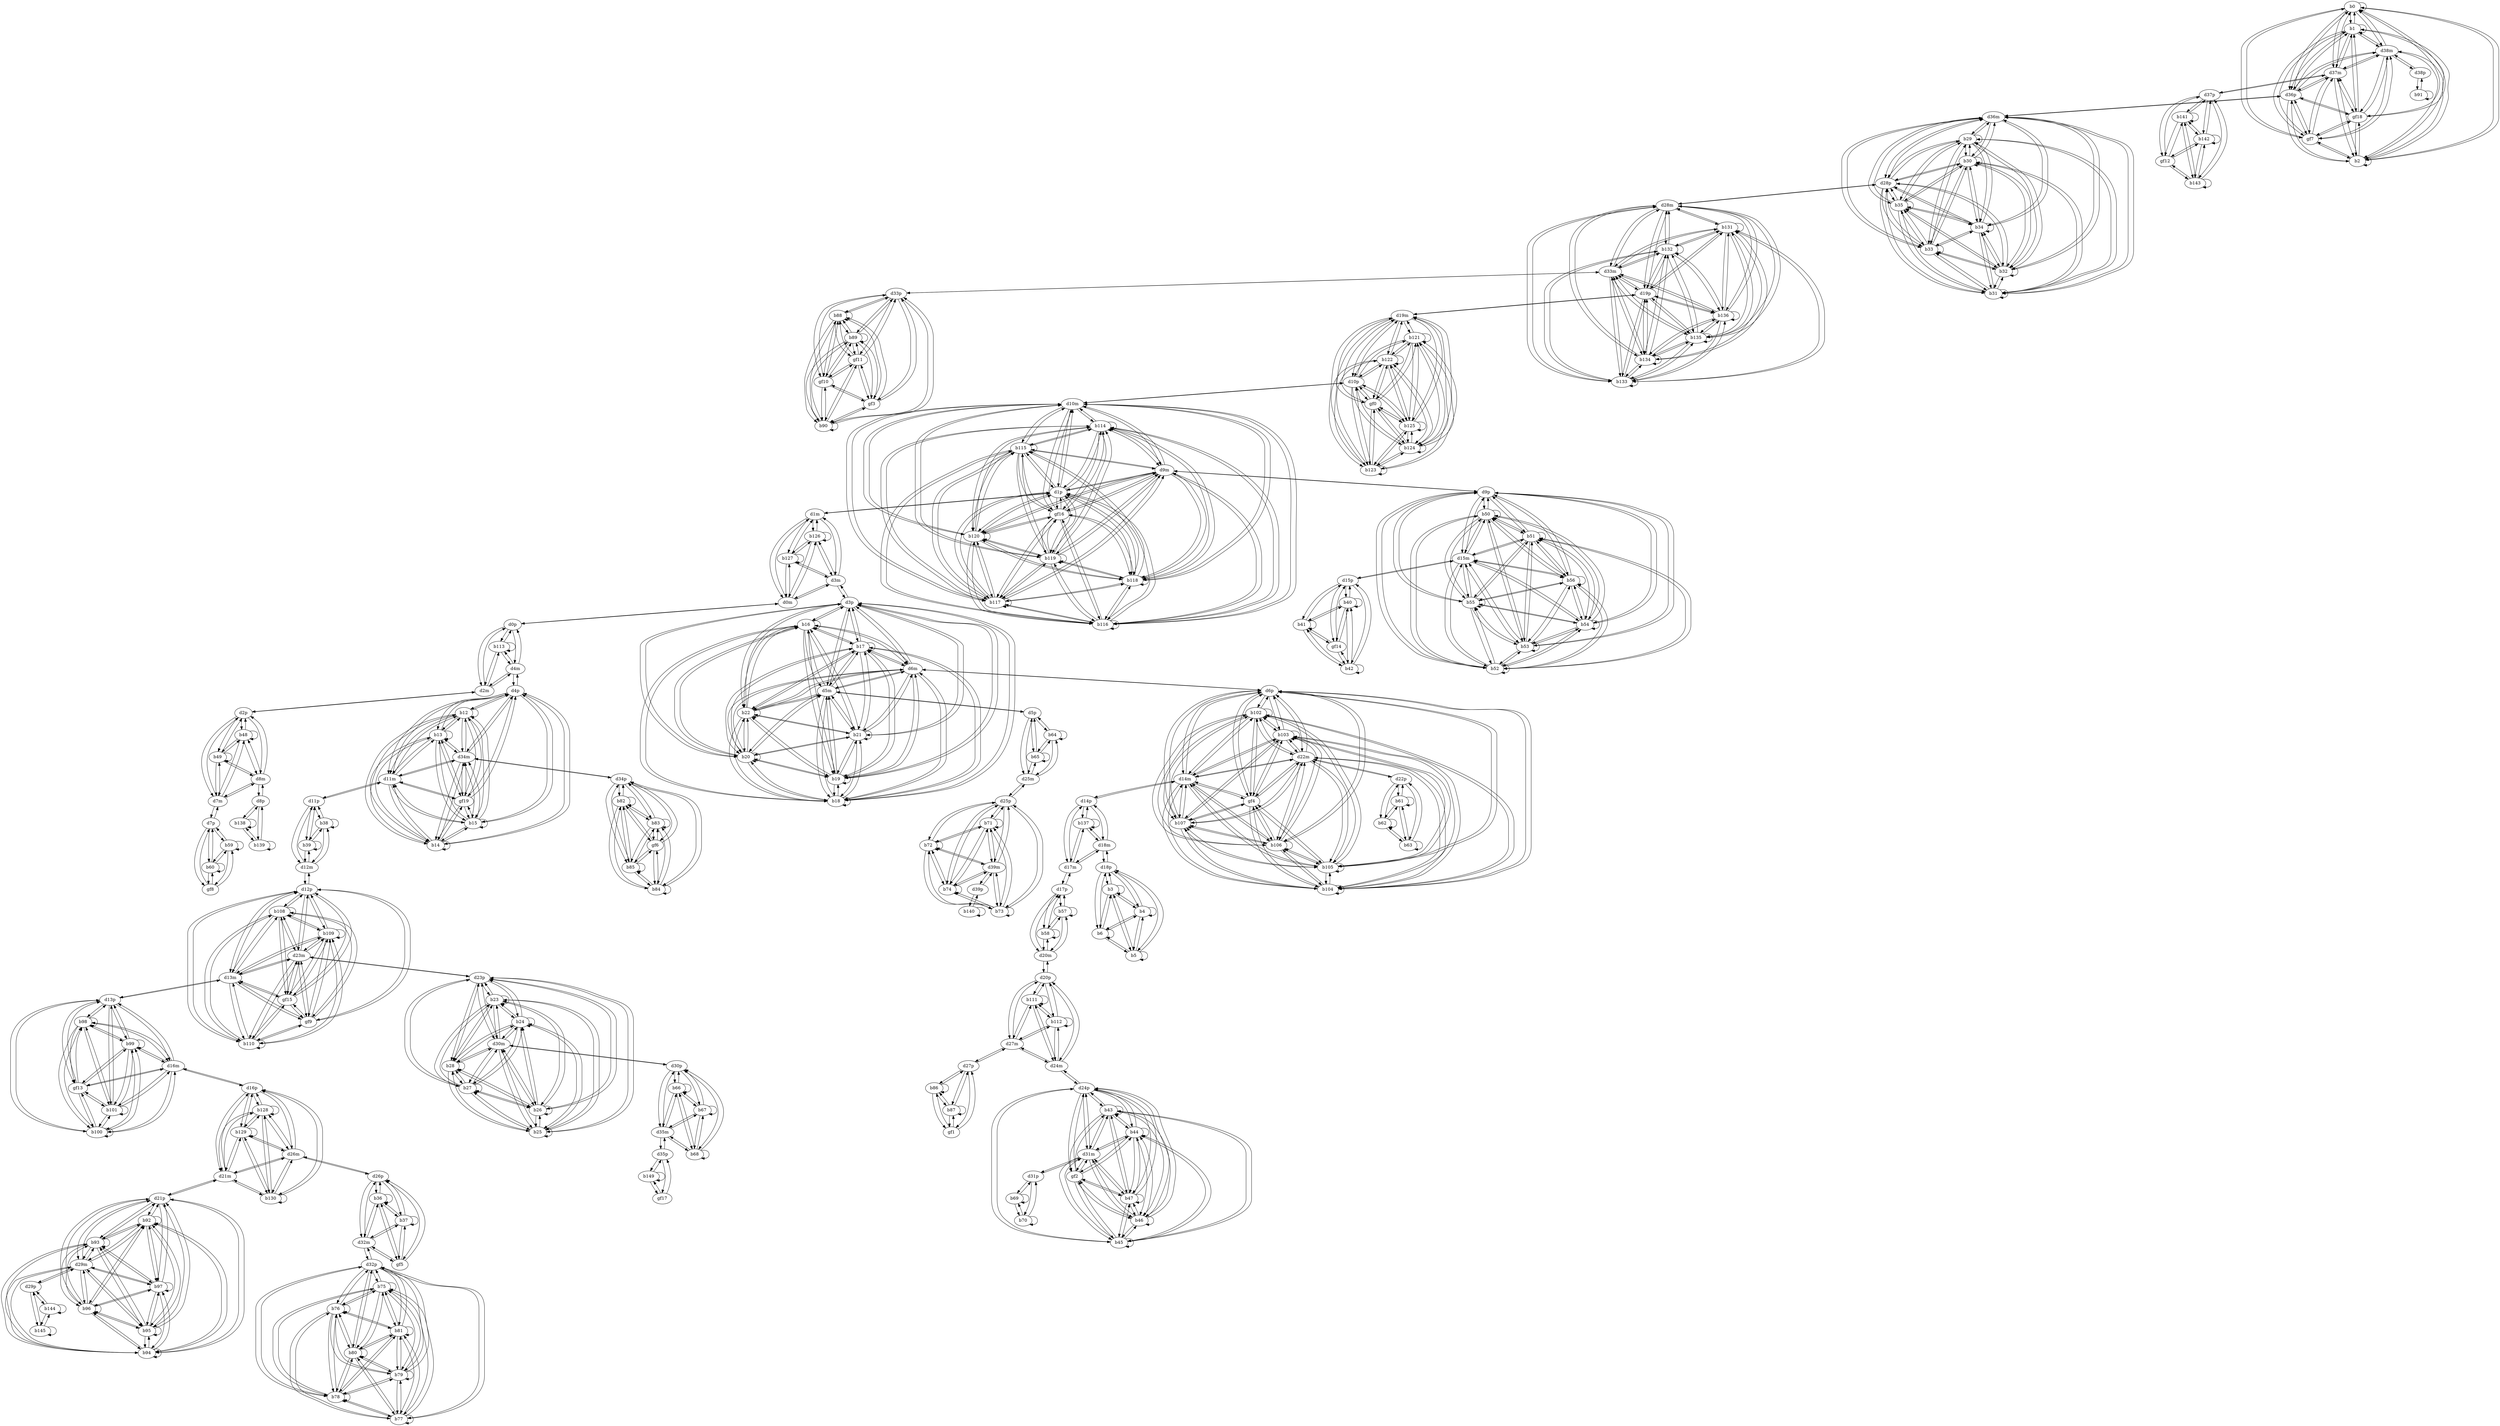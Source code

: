 digraph G {
  b0;
  b1;
  b2;
  gf7;
  gf18;
  b3;
  b4;
  b5;
  b6;
  b12;
  b13;
  b14;
  b15;
  gf19;
  b16;
  b17;
  b18;
  b19;
  b20;
  b21;
  b22;
  b23;
  b24;
  b25;
  b26;
  b27;
  b28;
  b29;
  b30;
  b31;
  b32;
  b33;
  b34;
  b35;
  b36;
  b37;
  gf5;
  b38;
  b39;
  b40;
  b41;
  b42;
  gf14;
  b43;
  b44;
  b45;
  b46;
  b47;
  gf2;
  b48;
  b49;
  b50;
  b51;
  b52;
  b53;
  b54;
  b55;
  b56;
  b57;
  b58;
  b59;
  b60;
  gf8;
  b61;
  b62;
  b63;
  b64;
  b65;
  b66;
  b67;
  b68;
  b69;
  b70;
  b71;
  b72;
  b73;
  b74;
  b75;
  b76;
  b77;
  b78;
  b79;
  b80;
  b81;
  b82;
  b83;
  b84;
  b85;
  gf6;
  b86;
  b87;
  gf1;
  b88;
  b89;
  b90;
  gf3;
  gf10;
  gf11;
  b91;
  b92;
  b93;
  b94;
  b95;
  b96;
  b97;
  b98;
  b99;
  b100;
  b101;
  gf13;
  b102;
  b103;
  b104;
  b105;
  b106;
  b107;
  gf4;
  b108;
  b109;
  b110;
  gf9;
  gf15;
  b111;
  b112;
  b113;
  b114;
  b115;
  b116;
  b117;
  b118;
  b119;
  b120;
  gf16;
  b121;
  b122;
  b123;
  b124;
  b125;
  gf0;
  b126;
  b127;
  b128;
  b129;
  b130;
  b131;
  b132;
  b133;
  b134;
  b135;
  b136;
  b137;
  b138;
  b139;
  b140;
  b141;
  b142;
  b143;
  gf12;
  b144;
  b145;
  b149;
  gf17;
  d0m;
  d0p;
  d1m;
  d1p;
  d2m;
  d2p;
  d3m;
  d3p;
  d4m;
  d4p;
  d5m;
  d5p;
  d6m;
  d6p;
  d7m;
  d7p;
  d8m;
  d8p;
  d9m;
  d9p;
  d10m;
  d10p;
  d11m;
  d11p;
  d12m;
  d12p;
  d13m;
  d13p;
  d14m;
  d14p;
  d15m;
  d15p;
  d16m;
  d16p;
  d17m;
  d17p;
  d18m;
  d18p;
  d19m;
  d19p;
  d20m;
  d20p;
  d21m;
  d21p;
  d22m;
  d22p;
  d23m;
  d23p;
  d24m;
  d24p;
  d25m;
  d25p;
  d26m;
  d26p;
  d27m;
  d27p;
  d28m;
  d28p;
  d29m;
  d29p;
  d30m;
  d30p;
  d31m;
  d31p;
  d32m;
  d32p;
  d33m;
  d33p;
  d34m;
  d34p;
  d35m;
  d35p;
  d36m;
  d36p;
  d37m;
  d37p;
  d38m;
  d38p;
  d39m;
  d39p;
  b0 -> b0;
  b0 -> b1;
  b0 -> b2;
  b0 -> gf7;
  b0 -> gf18;
  b1 -> b0;
  b1 -> b1;
  b1 -> b2;
  b1 -> gf7;
  b1 -> gf18;
  b2 -> b0;
  b2 -> b1;
  b2 -> b2;
  b2 -> gf7;
  b2 -> gf18;
  gf7 -> b0;
  gf7 -> b1;
  gf7 -> b2;
  gf7 -> gf18;
  gf18 -> b0;
  gf18 -> b1;
  gf18 -> b2;
  gf18 -> gf7;
  b3 -> b3;
  b3 -> b4;
  b3 -> b5;
  b3 -> b6;
  b4 -> b3;
  b4 -> b4;
  b4 -> b5;
  b4 -> b6;
  b5 -> b3;
  b5 -> b4;
  b5 -> b5;
  b5 -> b6;
  b6 -> b3;
  b6 -> b4;
  b6 -> b5;
  b6 -> b6;
  b12 -> b12;
  b12 -> b13;
  b12 -> b14;
  b12 -> b15;
  b12 -> gf19;
  b13 -> b12;
  b13 -> b13;
  b13 -> b14;
  b13 -> b15;
  b13 -> gf19;
  b14 -> b12;
  b14 -> b13;
  b14 -> b14;
  b14 -> b15;
  b14 -> gf19;
  b15 -> b12;
  b15 -> b13;
  b15 -> b14;
  b15 -> b15;
  b15 -> gf19;
  gf19 -> b12;
  gf19 -> b13;
  gf19 -> b14;
  gf19 -> b15;
  b16 -> b16;
  b16 -> b17;
  b16 -> b18;
  b16 -> b19;
  b16 -> b20;
  b16 -> b21;
  b16 -> b22;
  b17 -> b16;
  b17 -> b17;
  b17 -> b18;
  b17 -> b19;
  b17 -> b20;
  b17 -> b21;
  b17 -> b22;
  b18 -> b16;
  b18 -> b17;
  b18 -> b18;
  b18 -> b19;
  b18 -> b20;
  b18 -> b21;
  b18 -> b22;
  b19 -> b16;
  b19 -> b17;
  b19 -> b18;
  b19 -> b19;
  b19 -> b20;
  b19 -> b21;
  b19 -> b22;
  b20 -> b16;
  b20 -> b17;
  b20 -> b18;
  b20 -> b19;
  b20 -> b20;
  b20 -> b21;
  b20 -> b22;
  b21 -> b16;
  b21 -> b17;
  b21 -> b18;
  b21 -> b19;
  b21 -> b20;
  b21 -> b21;
  b21 -> b22;
  b22 -> b16;
  b22 -> b17;
  b22 -> b18;
  b22 -> b19;
  b22 -> b20;
  b22 -> b21;
  b22 -> b22;
  b23 -> b23;
  b23 -> b24;
  b23 -> b25;
  b23 -> b26;
  b23 -> b27;
  b23 -> b28;
  b24 -> b23;
  b24 -> b24;
  b24 -> b25;
  b24 -> b26;
  b24 -> b27;
  b24 -> b28;
  b25 -> b23;
  b25 -> b24;
  b25 -> b25;
  b25 -> b26;
  b25 -> b27;
  b25 -> b28;
  b26 -> b23;
  b26 -> b24;
  b26 -> b25;
  b26 -> b26;
  b26 -> b27;
  b26 -> b28;
  b27 -> b23;
  b27 -> b24;
  b27 -> b25;
  b27 -> b26;
  b27 -> b27;
  b27 -> b28;
  b28 -> b23;
  b28 -> b24;
  b28 -> b25;
  b28 -> b26;
  b28 -> b27;
  b28 -> b28;
  b29 -> b29;
  b29 -> b30;
  b29 -> b31;
  b29 -> b32;
  b29 -> b33;
  b29 -> b34;
  b29 -> b35;
  b30 -> b29;
  b30 -> b30;
  b30 -> b31;
  b30 -> b32;
  b30 -> b33;
  b30 -> b34;
  b30 -> b35;
  b31 -> b29;
  b31 -> b30;
  b31 -> b31;
  b31 -> b32;
  b31 -> b33;
  b31 -> b34;
  b31 -> b35;
  b32 -> b29;
  b32 -> b30;
  b32 -> b31;
  b32 -> b32;
  b32 -> b33;
  b32 -> b34;
  b32 -> b35;
  b33 -> b29;
  b33 -> b30;
  b33 -> b31;
  b33 -> b32;
  b33 -> b33;
  b33 -> b34;
  b33 -> b35;
  b34 -> b29;
  b34 -> b30;
  b34 -> b31;
  b34 -> b32;
  b34 -> b33;
  b34 -> b34;
  b34 -> b35;
  b35 -> b29;
  b35 -> b30;
  b35 -> b31;
  b35 -> b32;
  b35 -> b33;
  b35 -> b34;
  b35 -> b35;
  b36 -> b36;
  b36 -> b37;
  b36 -> gf5;
  b37 -> b36;
  b37 -> b37;
  b37 -> gf5;
  gf5 -> b36;
  gf5 -> b37;
  b38 -> b38;
  b38 -> b39;
  b39 -> b38;
  b39 -> b39;
  b40 -> b40;
  b40 -> b41;
  b40 -> b42;
  b40 -> gf14;
  b41 -> b40;
  b41 -> b41;
  b41 -> b42;
  b41 -> gf14;
  b42 -> b40;
  b42 -> b41;
  b42 -> b42;
  b42 -> gf14;
  gf14 -> b40;
  gf14 -> b41;
  gf14 -> b42;
  b43 -> b43;
  b43 -> b44;
  b43 -> b45;
  b43 -> b46;
  b43 -> b47;
  b43 -> gf2;
  b44 -> b43;
  b44 -> b44;
  b44 -> b45;
  b44 -> b46;
  b44 -> b47;
  b44 -> gf2;
  b45 -> b43;
  b45 -> b44;
  b45 -> b45;
  b45 -> b46;
  b45 -> b47;
  b45 -> gf2;
  b46 -> b43;
  b46 -> b44;
  b46 -> b45;
  b46 -> b46;
  b46 -> b47;
  b46 -> gf2;
  b47 -> b43;
  b47 -> b44;
  b47 -> b45;
  b47 -> b46;
  b47 -> b47;
  b47 -> gf2;
  gf2 -> b43;
  gf2 -> b44;
  gf2 -> b45;
  gf2 -> b46;
  gf2 -> b47;
  b48 -> b48;
  b48 -> b49;
  b49 -> b48;
  b49 -> b49;
  b50 -> b50;
  b50 -> b51;
  b50 -> b52;
  b50 -> b53;
  b50 -> b54;
  b50 -> b55;
  b50 -> b56;
  b51 -> b50;
  b51 -> b51;
  b51 -> b52;
  b51 -> b53;
  b51 -> b54;
  b51 -> b55;
  b51 -> b56;
  b52 -> b50;
  b52 -> b51;
  b52 -> b52;
  b52 -> b53;
  b52 -> b54;
  b52 -> b55;
  b52 -> b56;
  b53 -> b50;
  b53 -> b51;
  b53 -> b52;
  b53 -> b53;
  b53 -> b54;
  b53 -> b55;
  b53 -> b56;
  b54 -> b50;
  b54 -> b51;
  b54 -> b52;
  b54 -> b53;
  b54 -> b54;
  b54 -> b55;
  b54 -> b56;
  b55 -> b50;
  b55 -> b51;
  b55 -> b52;
  b55 -> b53;
  b55 -> b54;
  b55 -> b55;
  b55 -> b56;
  b56 -> b50;
  b56 -> b51;
  b56 -> b52;
  b56 -> b53;
  b56 -> b54;
  b56 -> b55;
  b56 -> b56;
  b57 -> b57;
  b57 -> b58;
  b58 -> b57;
  b58 -> b58;
  b59 -> b59;
  b59 -> b60;
  b59 -> gf8;
  b60 -> b59;
  b60 -> b60;
  b60 -> gf8;
  gf8 -> b59;
  gf8 -> b60;
  b61 -> b61;
  b61 -> b62;
  b61 -> b63;
  b62 -> b61;
  b62 -> b62;
  b62 -> b63;
  b63 -> b61;
  b63 -> b62;
  b63 -> b63;
  b64 -> b64;
  b64 -> b65;
  b65 -> b64;
  b65 -> b65;
  b66 -> b66;
  b66 -> b67;
  b66 -> b68;
  b67 -> b66;
  b67 -> b67;
  b67 -> b68;
  b68 -> b66;
  b68 -> b67;
  b68 -> b68;
  b69 -> b69;
  b69 -> b70;
  b70 -> b69;
  b70 -> b70;
  b71 -> b71;
  b71 -> b72;
  b71 -> b73;
  b71 -> b74;
  b72 -> b71;
  b72 -> b72;
  b72 -> b73;
  b72 -> b74;
  b73 -> b71;
  b73 -> b72;
  b73 -> b73;
  b73 -> b74;
  b74 -> b71;
  b74 -> b72;
  b74 -> b73;
  b74 -> b74;
  b75 -> b75;
  b75 -> b76;
  b75 -> b77;
  b75 -> b78;
  b75 -> b79;
  b75 -> b80;
  b75 -> b81;
  b76 -> b75;
  b76 -> b76;
  b76 -> b77;
  b76 -> b78;
  b76 -> b79;
  b76 -> b80;
  b76 -> b81;
  b77 -> b75;
  b77 -> b76;
  b77 -> b77;
  b77 -> b78;
  b77 -> b79;
  b77 -> b80;
  b77 -> b81;
  b78 -> b75;
  b78 -> b76;
  b78 -> b77;
  b78 -> b78;
  b78 -> b79;
  b78 -> b80;
  b78 -> b81;
  b79 -> b75;
  b79 -> b76;
  b79 -> b77;
  b79 -> b78;
  b79 -> b79;
  b79 -> b80;
  b79 -> b81;
  b80 -> b75;
  b80 -> b76;
  b80 -> b77;
  b80 -> b78;
  b80 -> b79;
  b80 -> b80;
  b80 -> b81;
  b81 -> b75;
  b81 -> b76;
  b81 -> b77;
  b81 -> b78;
  b81 -> b79;
  b81 -> b80;
  b81 -> b81;
  b82 -> b82;
  b82 -> b83;
  b82 -> b84;
  b82 -> b85;
  b82 -> gf6;
  b83 -> b82;
  b83 -> b83;
  b83 -> b84;
  b83 -> b85;
  b83 -> gf6;
  b84 -> b82;
  b84 -> b83;
  b84 -> b84;
  b84 -> b85;
  b84 -> gf6;
  b85 -> b82;
  b85 -> b83;
  b85 -> b84;
  b85 -> b85;
  b85 -> gf6;
  gf6 -> b82;
  gf6 -> b83;
  gf6 -> b84;
  gf6 -> b85;
  b86 -> b86;
  b86 -> b87;
  b86 -> gf1;
  b87 -> b86;
  b87 -> b87;
  b87 -> gf1;
  gf1 -> b86;
  gf1 -> b87;
  b88 -> b88;
  b88 -> b89;
  b88 -> b90;
  b88 -> gf3;
  b88 -> gf10;
  b88 -> gf11;
  b89 -> b88;
  b89 -> b89;
  b89 -> b90;
  b89 -> gf3;
  b89 -> gf10;
  b89 -> gf11;
  b90 -> b88;
  b90 -> b89;
  b90 -> b90;
  b90 -> gf3;
  b90 -> gf10;
  b90 -> gf11;
  gf3 -> b88;
  gf3 -> b89;
  gf3 -> b90;
  gf3 -> gf10;
  gf3 -> gf11;
  gf10 -> b88;
  gf10 -> b89;
  gf10 -> b90;
  gf10 -> gf3;
  gf10 -> gf11;
  gf11 -> b88;
  gf11 -> b89;
  gf11 -> b90;
  gf11 -> gf3;
  gf11 -> gf10;
  b91 -> b91;
  b92 -> b92;
  b92 -> b93;
  b92 -> b94;
  b92 -> b95;
  b92 -> b96;
  b92 -> b97;
  b93 -> b92;
  b93 -> b93;
  b93 -> b94;
  b93 -> b95;
  b93 -> b96;
  b93 -> b97;
  b94 -> b92;
  b94 -> b93;
  b94 -> b94;
  b94 -> b95;
  b94 -> b96;
  b94 -> b97;
  b95 -> b92;
  b95 -> b93;
  b95 -> b94;
  b95 -> b95;
  b95 -> b96;
  b95 -> b97;
  b96 -> b92;
  b96 -> b93;
  b96 -> b94;
  b96 -> b95;
  b96 -> b96;
  b96 -> b97;
  b97 -> b92;
  b97 -> b93;
  b97 -> b94;
  b97 -> b95;
  b97 -> b96;
  b97 -> b97;
  b98 -> b98;
  b98 -> b99;
  b98 -> b100;
  b98 -> b101;
  b98 -> gf13;
  b99 -> b98;
  b99 -> b99;
  b99 -> b100;
  b99 -> b101;
  b99 -> gf13;
  b100 -> b98;
  b100 -> b99;
  b100 -> b100;
  b100 -> b101;
  b100 -> gf13;
  b101 -> b98;
  b101 -> b99;
  b101 -> b100;
  b101 -> b101;
  b101 -> gf13;
  gf13 -> b98;
  gf13 -> b99;
  gf13 -> b100;
  gf13 -> b101;
  b102 -> b102;
  b102 -> b103;
  b102 -> b104;
  b102 -> b105;
  b102 -> b106;
  b102 -> b107;
  b102 -> gf4;
  b103 -> b102;
  b103 -> b103;
  b103 -> b104;
  b103 -> b105;
  b103 -> b106;
  b103 -> b107;
  b103 -> gf4;
  b104 -> b102;
  b104 -> b103;
  b104 -> b104;
  b104 -> b105;
  b104 -> b106;
  b104 -> b107;
  b104 -> gf4;
  b105 -> b102;
  b105 -> b103;
  b105 -> b104;
  b105 -> b105;
  b105 -> b106;
  b105 -> b107;
  b105 -> gf4;
  b106 -> b102;
  b106 -> b103;
  b106 -> b104;
  b106 -> b105;
  b106 -> b106;
  b106 -> b107;
  b106 -> gf4;
  b107 -> b102;
  b107 -> b103;
  b107 -> b104;
  b107 -> b105;
  b107 -> b106;
  b107 -> b107;
  b107 -> gf4;
  gf4 -> b102;
  gf4 -> b103;
  gf4 -> b104;
  gf4 -> b105;
  gf4 -> b106;
  gf4 -> b107;
  b108 -> b108;
  b108 -> b109;
  b108 -> b110;
  b108 -> gf9;
  b108 -> gf15;
  b109 -> b108;
  b109 -> b109;
  b109 -> b110;
  b109 -> gf9;
  b109 -> gf15;
  b110 -> b108;
  b110 -> b109;
  b110 -> b110;
  b110 -> gf9;
  b110 -> gf15;
  gf9 -> b108;
  gf9 -> b109;
  gf9 -> b110;
  gf9 -> gf15;
  gf15 -> b108;
  gf15 -> b109;
  gf15 -> b110;
  gf15 -> gf9;
  b111 -> b111;
  b111 -> b112;
  b112 -> b111;
  b112 -> b112;
  b113 -> b113;
  b114 -> b114;
  b114 -> b115;
  b114 -> b116;
  b114 -> b117;
  b114 -> b118;
  b114 -> b119;
  b114 -> b120;
  b114 -> gf16;
  b115 -> b114;
  b115 -> b115;
  b115 -> b116;
  b115 -> b117;
  b115 -> b118;
  b115 -> b119;
  b115 -> b120;
  b115 -> gf16;
  b116 -> b114;
  b116 -> b115;
  b116 -> b116;
  b116 -> b117;
  b116 -> b118;
  b116 -> b119;
  b116 -> b120;
  b116 -> gf16;
  b117 -> b114;
  b117 -> b115;
  b117 -> b116;
  b117 -> b117;
  b117 -> b118;
  b117 -> b119;
  b117 -> b120;
  b117 -> gf16;
  b118 -> b114;
  b118 -> b115;
  b118 -> b116;
  b118 -> b117;
  b118 -> b118;
  b118 -> b119;
  b118 -> b120;
  b118 -> gf16;
  b119 -> b114;
  b119 -> b115;
  b119 -> b116;
  b119 -> b117;
  b119 -> b118;
  b119 -> b119;
  b119 -> b120;
  b119 -> gf16;
  b120 -> b114;
  b120 -> b115;
  b120 -> b116;
  b120 -> b117;
  b120 -> b118;
  b120 -> b119;
  b120 -> b120;
  b120 -> gf16;
  gf16 -> b114;
  gf16 -> b115;
  gf16 -> b116;
  gf16 -> b117;
  gf16 -> b118;
  gf16 -> b119;
  gf16 -> b120;
  b121 -> b121;
  b121 -> b122;
  b121 -> b123;
  b121 -> b124;
  b121 -> b125;
  b121 -> gf0;
  b122 -> b121;
  b122 -> b122;
  b122 -> b123;
  b122 -> b124;
  b122 -> b125;
  b122 -> gf0;
  b123 -> b121;
  b123 -> b122;
  b123 -> b123;
  b123 -> b124;
  b123 -> b125;
  b123 -> gf0;
  b124 -> b121;
  b124 -> b122;
  b124 -> b123;
  b124 -> b124;
  b124 -> b125;
  b124 -> gf0;
  b125 -> b121;
  b125 -> b122;
  b125 -> b123;
  b125 -> b124;
  b125 -> b125;
  b125 -> gf0;
  gf0 -> b121;
  gf0 -> b122;
  gf0 -> b123;
  gf0 -> b124;
  gf0 -> b125;
  b126 -> b126;
  b126 -> b127;
  b127 -> b126;
  b127 -> b127;
  b128 -> b128;
  b128 -> b129;
  b128 -> b130;
  b129 -> b128;
  b129 -> b129;
  b129 -> b130;
  b130 -> b128;
  b130 -> b129;
  b130 -> b130;
  b131 -> b131;
  b131 -> b132;
  b131 -> b133;
  b131 -> b134;
  b131 -> b135;
  b131 -> b136;
  b132 -> b131;
  b132 -> b132;
  b132 -> b133;
  b132 -> b134;
  b132 -> b135;
  b132 -> b136;
  b133 -> b131;
  b133 -> b132;
  b133 -> b133;
  b133 -> b134;
  b133 -> b135;
  b133 -> b136;
  b134 -> b131;
  b134 -> b132;
  b134 -> b133;
  b134 -> b134;
  b134 -> b135;
  b134 -> b136;
  b135 -> b131;
  b135 -> b132;
  b135 -> b133;
  b135 -> b134;
  b135 -> b135;
  b135 -> b136;
  b136 -> b131;
  b136 -> b132;
  b136 -> b133;
  b136 -> b134;
  b136 -> b135;
  b136 -> b136;
  b137 -> b137;
  b138 -> b138;
  b138 -> b139;
  b139 -> b138;
  b139 -> b139;
  b140 -> b140;
  b141 -> b141;
  b141 -> b142;
  b141 -> b143;
  b141 -> gf12;
  b142 -> b141;
  b142 -> b142;
  b142 -> b143;
  b142 -> gf12;
  b143 -> b141;
  b143 -> b142;
  b143 -> b143;
  b143 -> gf12;
  gf12 -> b141;
  gf12 -> b142;
  gf12 -> b143;
  b144 -> b144;
  b144 -> b145;
  b145 -> b144;
  b145 -> b145;
  b149 -> b149;
  b149 -> gf17;
  gf17 -> b149;
  d0m -> d0p;
  d0p -> d0m;
  b126 -> d0m;
  d0m -> b126;
  b127 -> d0m;
  d0m -> b127;
  b113 -> d0p;
  d0p -> b113;
  d1m -> d1p;
  d1p -> d1m;
  b126 -> d1m;
  d1m -> b126;
  b127 -> d1m;
  d1m -> b127;
  b114 -> d1p;
  d1p -> b114;
  b115 -> d1p;
  d1p -> b115;
  b116 -> d1p;
  d1p -> b116;
  b117 -> d1p;
  d1p -> b117;
  b118 -> d1p;
  d1p -> b118;
  b119 -> d1p;
  d1p -> b119;
  b120 -> d1p;
  d1p -> b120;
  gf16 -> d1p;
  d1p -> gf16;
  d2m -> d2p;
  d2p -> d2m;
  b113 -> d2m;
  d2m -> b113;
  b48 -> d2p;
  d2p -> b48;
  b49 -> d2p;
  d2p -> b49;
  d3m -> d3p;
  d3p -> d3m;
  b126 -> d3m;
  d3m -> b126;
  b127 -> d3m;
  d3m -> b127;
  b16 -> d3p;
  d3p -> b16;
  b17 -> d3p;
  d3p -> b17;
  b18 -> d3p;
  d3p -> b18;
  b19 -> d3p;
  d3p -> b19;
  b20 -> d3p;
  d3p -> b20;
  b21 -> d3p;
  d3p -> b21;
  b22 -> d3p;
  d3p -> b22;
  d4m -> d4p;
  d4p -> d4m;
  b113 -> d4m;
  d4m -> b113;
  b12 -> d4p;
  d4p -> b12;
  b13 -> d4p;
  d4p -> b13;
  b14 -> d4p;
  d4p -> b14;
  b15 -> d4p;
  d4p -> b15;
  gf19 -> d4p;
  d4p -> gf19;
  d5m -> d5p;
  d5p -> d5m;
  b16 -> d5m;
  d5m -> b16;
  b17 -> d5m;
  d5m -> b17;
  b18 -> d5m;
  d5m -> b18;
  b19 -> d5m;
  d5m -> b19;
  b20 -> d5m;
  d5m -> b20;
  b21 -> d5m;
  d5m -> b21;
  b22 -> d5m;
  d5m -> b22;
  b64 -> d5p;
  d5p -> b64;
  b65 -> d5p;
  d5p -> b65;
  d6m -> d6p;
  d6p -> d6m;
  b16 -> d6m;
  d6m -> b16;
  b17 -> d6m;
  d6m -> b17;
  b18 -> d6m;
  d6m -> b18;
  b19 -> d6m;
  d6m -> b19;
  b20 -> d6m;
  d6m -> b20;
  b21 -> d6m;
  d6m -> b21;
  b22 -> d6m;
  d6m -> b22;
  b102 -> d6p;
  d6p -> b102;
  b103 -> d6p;
  d6p -> b103;
  b104 -> d6p;
  d6p -> b104;
  b105 -> d6p;
  d6p -> b105;
  b106 -> d6p;
  d6p -> b106;
  b107 -> d6p;
  d6p -> b107;
  gf4 -> d6p;
  d6p -> gf4;
  d7m -> d7p;
  d7p -> d7m;
  b48 -> d7m;
  d7m -> b48;
  b49 -> d7m;
  d7m -> b49;
  b59 -> d7p;
  d7p -> b59;
  b60 -> d7p;
  d7p -> b60;
  gf8 -> d7p;
  d7p -> gf8;
  d8m -> d8p;
  d8p -> d8m;
  b48 -> d8m;
  d8m -> b48;
  b49 -> d8m;
  d8m -> b49;
  b138 -> d8p;
  d8p -> b138;
  b139 -> d8p;
  d8p -> b139;
  d9m -> d9p;
  d9p -> d9m;
  b114 -> d9m;
  d9m -> b114;
  b115 -> d9m;
  d9m -> b115;
  b116 -> d9m;
  d9m -> b116;
  b117 -> d9m;
  d9m -> b117;
  b118 -> d9m;
  d9m -> b118;
  b119 -> d9m;
  d9m -> b119;
  b120 -> d9m;
  d9m -> b120;
  gf16 -> d9m;
  d9m -> gf16;
  b50 -> d9p;
  d9p -> b50;
  b51 -> d9p;
  d9p -> b51;
  b52 -> d9p;
  d9p -> b52;
  b53 -> d9p;
  d9p -> b53;
  b54 -> d9p;
  d9p -> b54;
  b55 -> d9p;
  d9p -> b55;
  b56 -> d9p;
  d9p -> b56;
  d10m -> d10p;
  d10p -> d10m;
  b114 -> d10m;
  d10m -> b114;
  b115 -> d10m;
  d10m -> b115;
  b116 -> d10m;
  d10m -> b116;
  b117 -> d10m;
  d10m -> b117;
  b118 -> d10m;
  d10m -> b118;
  b119 -> d10m;
  d10m -> b119;
  b120 -> d10m;
  d10m -> b120;
  gf16 -> d10m;
  d10m -> gf16;
  b121 -> d10p;
  d10p -> b121;
  b122 -> d10p;
  d10p -> b122;
  b123 -> d10p;
  d10p -> b123;
  b124 -> d10p;
  d10p -> b124;
  b125 -> d10p;
  d10p -> b125;
  gf0 -> d10p;
  d10p -> gf0;
  d11m -> d11p;
  d11p -> d11m;
  b12 -> d11m;
  d11m -> b12;
  b13 -> d11m;
  d11m -> b13;
  b14 -> d11m;
  d11m -> b14;
  b15 -> d11m;
  d11m -> b15;
  gf19 -> d11m;
  d11m -> gf19;
  b38 -> d11p;
  d11p -> b38;
  b39 -> d11p;
  d11p -> b39;
  d12m -> d12p;
  d12p -> d12m;
  b38 -> d12m;
  d12m -> b38;
  b39 -> d12m;
  d12m -> b39;
  b108 -> d12p;
  d12p -> b108;
  b109 -> d12p;
  d12p -> b109;
  b110 -> d12p;
  d12p -> b110;
  gf9 -> d12p;
  d12p -> gf9;
  gf15 -> d12p;
  d12p -> gf15;
  d13m -> d13p;
  d13p -> d13m;
  b108 -> d13m;
  d13m -> b108;
  b109 -> d13m;
  d13m -> b109;
  b110 -> d13m;
  d13m -> b110;
  gf9 -> d13m;
  d13m -> gf9;
  gf15 -> d13m;
  d13m -> gf15;
  b98 -> d13p;
  d13p -> b98;
  b99 -> d13p;
  d13p -> b99;
  b100 -> d13p;
  d13p -> b100;
  b101 -> d13p;
  d13p -> b101;
  gf13 -> d13p;
  d13p -> gf13;
  d14m -> d14p;
  d14p -> d14m;
  b102 -> d14m;
  d14m -> b102;
  b103 -> d14m;
  d14m -> b103;
  b104 -> d14m;
  d14m -> b104;
  b105 -> d14m;
  d14m -> b105;
  b106 -> d14m;
  d14m -> b106;
  b107 -> d14m;
  d14m -> b107;
  gf4 -> d14m;
  d14m -> gf4;
  b137 -> d14p;
  d14p -> b137;
  d15m -> d15p;
  d15p -> d15m;
  b50 -> d15m;
  d15m -> b50;
  b51 -> d15m;
  d15m -> b51;
  b52 -> d15m;
  d15m -> b52;
  b53 -> d15m;
  d15m -> b53;
  b54 -> d15m;
  d15m -> b54;
  b55 -> d15m;
  d15m -> b55;
  b56 -> d15m;
  d15m -> b56;
  b40 -> d15p;
  d15p -> b40;
  b41 -> d15p;
  d15p -> b41;
  b42 -> d15p;
  d15p -> b42;
  gf14 -> d15p;
  d15p -> gf14;
  d16m -> d16p;
  d16p -> d16m;
  b98 -> d16m;
  d16m -> b98;
  b99 -> d16m;
  d16m -> b99;
  b100 -> d16m;
  d16m -> b100;
  b101 -> d16m;
  d16m -> b101;
  gf13 -> d16m;
  d16m -> gf13;
  b128 -> d16p;
  d16p -> b128;
  b129 -> d16p;
  d16p -> b129;
  b130 -> d16p;
  d16p -> b130;
  d17m -> d17p;
  d17p -> d17m;
  b137 -> d17m;
  d17m -> b137;
  b57 -> d17p;
  d17p -> b57;
  b58 -> d17p;
  d17p -> b58;
  d18m -> d18p;
  d18p -> d18m;
  b137 -> d18m;
  d18m -> b137;
  b3 -> d18p;
  d18p -> b3;
  b4 -> d18p;
  d18p -> b4;
  b5 -> d18p;
  d18p -> b5;
  b6 -> d18p;
  d18p -> b6;
  d19m -> d19p;
  d19p -> d19m;
  b121 -> d19m;
  d19m -> b121;
  b122 -> d19m;
  d19m -> b122;
  b123 -> d19m;
  d19m -> b123;
  b124 -> d19m;
  d19m -> b124;
  b125 -> d19m;
  d19m -> b125;
  gf0 -> d19m;
  d19m -> gf0;
  b131 -> d19p;
  d19p -> b131;
  b132 -> d19p;
  d19p -> b132;
  b133 -> d19p;
  d19p -> b133;
  b134 -> d19p;
  d19p -> b134;
  b135 -> d19p;
  d19p -> b135;
  b136 -> d19p;
  d19p -> b136;
  d20m -> d20p;
  d20p -> d20m;
  b57 -> d20m;
  d20m -> b57;
  b58 -> d20m;
  d20m -> b58;
  b111 -> d20p;
  d20p -> b111;
  b112 -> d20p;
  d20p -> b112;
  d21m -> d21p;
  d21p -> d21m;
  b128 -> d21m;
  d21m -> b128;
  b129 -> d21m;
  d21m -> b129;
  b130 -> d21m;
  d21m -> b130;
  b92 -> d21p;
  d21p -> b92;
  b93 -> d21p;
  d21p -> b93;
  b94 -> d21p;
  d21p -> b94;
  b95 -> d21p;
  d21p -> b95;
  b96 -> d21p;
  d21p -> b96;
  b97 -> d21p;
  d21p -> b97;
  d22m -> d22p;
  d22p -> d22m;
  b102 -> d22m;
  d22m -> b102;
  b103 -> d22m;
  d22m -> b103;
  b104 -> d22m;
  d22m -> b104;
  b105 -> d22m;
  d22m -> b105;
  b106 -> d22m;
  d22m -> b106;
  b107 -> d22m;
  d22m -> b107;
  gf4 -> d22m;
  d22m -> gf4;
  b61 -> d22p;
  d22p -> b61;
  b62 -> d22p;
  d22p -> b62;
  b63 -> d22p;
  d22p -> b63;
  d23m -> d23p;
  d23p -> d23m;
  b108 -> d23m;
  d23m -> b108;
  b109 -> d23m;
  d23m -> b109;
  b110 -> d23m;
  d23m -> b110;
  gf9 -> d23m;
  d23m -> gf9;
  gf15 -> d23m;
  d23m -> gf15;
  b23 -> d23p;
  d23p -> b23;
  b24 -> d23p;
  d23p -> b24;
  b25 -> d23p;
  d23p -> b25;
  b26 -> d23p;
  d23p -> b26;
  b27 -> d23p;
  d23p -> b27;
  b28 -> d23p;
  d23p -> b28;
  d24m -> d24p;
  d24p -> d24m;
  b111 -> d24m;
  d24m -> b111;
  b112 -> d24m;
  d24m -> b112;
  b43 -> d24p;
  d24p -> b43;
  b44 -> d24p;
  d24p -> b44;
  b45 -> d24p;
  d24p -> b45;
  b46 -> d24p;
  d24p -> b46;
  b47 -> d24p;
  d24p -> b47;
  gf2 -> d24p;
  d24p -> gf2;
  d25m -> d25p;
  d25p -> d25m;
  b64 -> d25m;
  d25m -> b64;
  b65 -> d25m;
  d25m -> b65;
  b71 -> d25p;
  d25p -> b71;
  b72 -> d25p;
  d25p -> b72;
  b73 -> d25p;
  d25p -> b73;
  b74 -> d25p;
  d25p -> b74;
  d26m -> d26p;
  d26p -> d26m;
  b128 -> d26m;
  d26m -> b128;
  b129 -> d26m;
  d26m -> b129;
  b130 -> d26m;
  d26m -> b130;
  b36 -> d26p;
  d26p -> b36;
  b37 -> d26p;
  d26p -> b37;
  gf5 -> d26p;
  d26p -> gf5;
  d27m -> d27p;
  d27p -> d27m;
  b111 -> d27m;
  d27m -> b111;
  b112 -> d27m;
  d27m -> b112;
  b86 -> d27p;
  d27p -> b86;
  b87 -> d27p;
  d27p -> b87;
  gf1 -> d27p;
  d27p -> gf1;
  d28m -> d28p;
  d28p -> d28m;
  b131 -> d28m;
  d28m -> b131;
  b132 -> d28m;
  d28m -> b132;
  b133 -> d28m;
  d28m -> b133;
  b134 -> d28m;
  d28m -> b134;
  b135 -> d28m;
  d28m -> b135;
  b136 -> d28m;
  d28m -> b136;
  b29 -> d28p;
  d28p -> b29;
  b30 -> d28p;
  d28p -> b30;
  b31 -> d28p;
  d28p -> b31;
  b32 -> d28p;
  d28p -> b32;
  b33 -> d28p;
  d28p -> b33;
  b34 -> d28p;
  d28p -> b34;
  b35 -> d28p;
  d28p -> b35;
  d29m -> d29p;
  d29p -> d29m;
  b92 -> d29m;
  d29m -> b92;
  b93 -> d29m;
  d29m -> b93;
  b94 -> d29m;
  d29m -> b94;
  b95 -> d29m;
  d29m -> b95;
  b96 -> d29m;
  d29m -> b96;
  b97 -> d29m;
  d29m -> b97;
  b144 -> d29p;
  d29p -> b144;
  b145 -> d29p;
  d29p -> b145;
  d30m -> d30p;
  d30p -> d30m;
  b23 -> d30m;
  d30m -> b23;
  b24 -> d30m;
  d30m -> b24;
  b25 -> d30m;
  d30m -> b25;
  b26 -> d30m;
  d30m -> b26;
  b27 -> d30m;
  d30m -> b27;
  b28 -> d30m;
  d30m -> b28;
  b66 -> d30p;
  d30p -> b66;
  b67 -> d30p;
  d30p -> b67;
  b68 -> d30p;
  d30p -> b68;
  d31m -> d31p;
  d31p -> d31m;
  b43 -> d31m;
  d31m -> b43;
  b44 -> d31m;
  d31m -> b44;
  b45 -> d31m;
  d31m -> b45;
  b46 -> d31m;
  d31m -> b46;
  b47 -> d31m;
  d31m -> b47;
  gf2 -> d31m;
  d31m -> gf2;
  b69 -> d31p;
  d31p -> b69;
  b70 -> d31p;
  d31p -> b70;
  d32m -> d32p;
  d32p -> d32m;
  b36 -> d32m;
  d32m -> b36;
  b37 -> d32m;
  d32m -> b37;
  gf5 -> d32m;
  d32m -> gf5;
  b75 -> d32p;
  d32p -> b75;
  b76 -> d32p;
  d32p -> b76;
  b77 -> d32p;
  d32p -> b77;
  b78 -> d32p;
  d32p -> b78;
  b79 -> d32p;
  d32p -> b79;
  b80 -> d32p;
  d32p -> b80;
  b81 -> d32p;
  d32p -> b81;
  d33m -> d33p;
  d33p -> d33m;
  b131 -> d33m;
  d33m -> b131;
  b132 -> d33m;
  d33m -> b132;
  b133 -> d33m;
  d33m -> b133;
  b134 -> d33m;
  d33m -> b134;
  b135 -> d33m;
  d33m -> b135;
  b136 -> d33m;
  d33m -> b136;
  b88 -> d33p;
  d33p -> b88;
  b89 -> d33p;
  d33p -> b89;
  b90 -> d33p;
  d33p -> b90;
  gf3 -> d33p;
  d33p -> gf3;
  gf10 -> d33p;
  d33p -> gf10;
  gf11 -> d33p;
  d33p -> gf11;
  d34m -> d34p;
  d34p -> d34m;
  b12 -> d34m;
  d34m -> b12;
  b13 -> d34m;
  d34m -> b13;
  b14 -> d34m;
  d34m -> b14;
  b15 -> d34m;
  d34m -> b15;
  gf19 -> d34m;
  d34m -> gf19;
  b82 -> d34p;
  d34p -> b82;
  b83 -> d34p;
  d34p -> b83;
  b84 -> d34p;
  d34p -> b84;
  b85 -> d34p;
  d34p -> b85;
  gf6 -> d34p;
  d34p -> gf6;
  d35m -> d35p;
  d35p -> d35m;
  b66 -> d35m;
  d35m -> b66;
  b67 -> d35m;
  d35m -> b67;
  b68 -> d35m;
  d35m -> b68;
  b149 -> d35p;
  d35p -> b149;
  gf17 -> d35p;
  d35p -> gf17;
  d36m -> d36p;
  d36p -> d36m;
  b29 -> d36m;
  d36m -> b29;
  b30 -> d36m;
  d36m -> b30;
  b31 -> d36m;
  d36m -> b31;
  b32 -> d36m;
  d36m -> b32;
  b33 -> d36m;
  d36m -> b33;
  b34 -> d36m;
  d36m -> b34;
  b35 -> d36m;
  d36m -> b35;
  b0 -> d36p;
  d36p -> b0;
  b1 -> d36p;
  d36p -> b1;
  b2 -> d36p;
  d36p -> b2;
  gf7 -> d36p;
  d36p -> gf7;
  gf18 -> d36p;
  d36p -> gf18;
  d37m -> d37p;
  d37p -> d37m;
  b0 -> d37m;
  d37m -> b0;
  b1 -> d37m;
  d37m -> b1;
  b2 -> d37m;
  d37m -> b2;
  gf7 -> d37m;
  d37m -> gf7;
  gf18 -> d37m;
  d37m -> gf18;
  b141 -> d37p;
  d37p -> b141;
  b142 -> d37p;
  d37p -> b142;
  b143 -> d37p;
  d37p -> b143;
  gf12 -> d37p;
  d37p -> gf12;
  d38m -> d38p;
  d38p -> d38m;
  b0 -> d38m;
  d38m -> b0;
  b1 -> d38m;
  d38m -> b1;
  b2 -> d38m;
  d38m -> b2;
  gf7 -> d38m;
  d38m -> gf7;
  gf18 -> d38m;
  d38m -> gf18;
  b91 -> d38p;
  d38p -> b91;
  d39m -> d39p;
  d39p -> d39m;
  b71 -> d39m;
  d39m -> b71;
  b72 -> d39m;
  d39m -> b72;
  b73 -> d39m;
  d39m -> b73;
  b74 -> d39m;
  d39m -> b74;
  b140 -> d39p;
  d39p -> b140;
  d36p -> d37m;
  d36p -> d38m;
  d37m -> d36p;
  d37m -> d38m;
  d38m -> d36p;
  d38m -> d37m;
  d4p -> d11m;
  d4p -> d34m;
  d11m -> d4p;
  d11m -> d34m;
  d34m -> d4p;
  d34m -> d11m;
  d3p -> d5m;
  d3p -> d6m;
  d5m -> d3p;
  d5m -> d6m;
  d6m -> d3p;
  d6m -> d5m;
  d23p -> d30m;
  d30m -> d23p;
  d28p -> d36m;
  d36m -> d28p;
  d26p -> d32m;
  d32m -> d26p;
  d11p -> d12m;
  d12m -> d11p;
  d24p -> d31m;
  d31m -> d24p;
  d2p -> d7m;
  d2p -> d8m;
  d7m -> d2p;
  d7m -> d8m;
  d8m -> d2p;
  d8m -> d7m;
  d9p -> d15m;
  d15m -> d9p;
  d17p -> d20m;
  d20m -> d17p;
  d5p -> d25m;
  d25m -> d5p;
  d30p -> d35m;
  d35m -> d30p;
  d25p -> d39m;
  d39m -> d25p;
  d21p -> d29m;
  d29m -> d21p;
  d13p -> d16m;
  d16m -> d13p;
  d6p -> d14m;
  d6p -> d22m;
  d14m -> d6p;
  d14m -> d22m;
  d22m -> d6p;
  d22m -> d14m;
  d12p -> d13m;
  d12p -> d23m;
  d13m -> d12p;
  d13m -> d23m;
  d23m -> d12p;
  d23m -> d13m;
  d20p -> d24m;
  d20p -> d27m;
  d24m -> d20p;
  d24m -> d27m;
  d27m -> d20p;
  d27m -> d24m;
  d0p -> d2m;
  d0p -> d4m;
  d2m -> d0p;
  d2m -> d4m;
  d4m -> d0p;
  d4m -> d2m;
  d1p -> d9m;
  d1p -> d10m;
  d9m -> d1p;
  d9m -> d10m;
  d10m -> d1p;
  d10m -> d9m;
  d10p -> d19m;
  d19m -> d10p;
  d0m -> d1m;
  d0m -> d3m;
  d1m -> d0m;
  d1m -> d3m;
  d3m -> d0m;
  d3m -> d1m;
  d16p -> d21m;
  d16p -> d26m;
  d21m -> d16p;
  d21m -> d26m;
  d26m -> d16p;
  d26m -> d21m;
  d19p -> d28m;
  d19p -> d33m;
  d28m -> d19p;
  d28m -> d33m;
  d33m -> d19p;
  d33m -> d28m;
  d14p -> d17m;
  d14p -> d18m;
  d17m -> d14p;
  d17m -> d18m;
  d18m -> d14p;
  d18m -> d17m;
}
